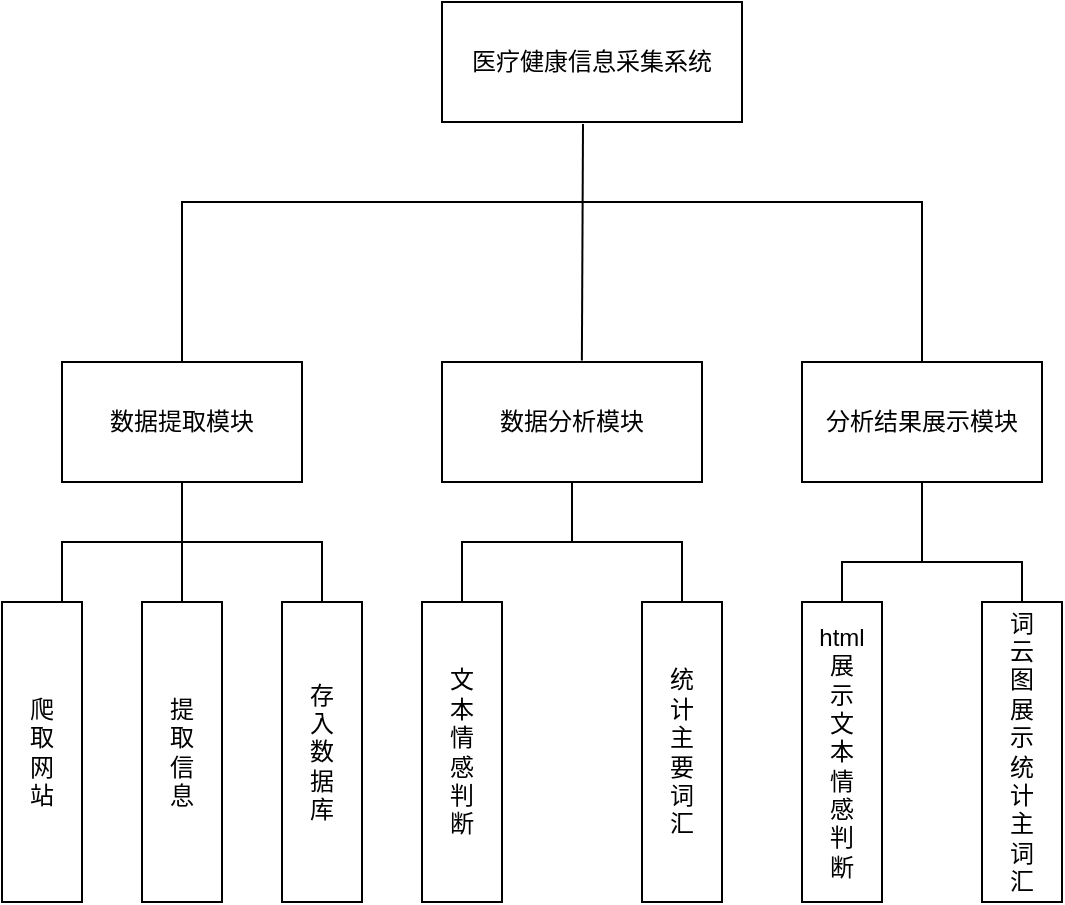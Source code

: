 <mxfile version="23.1.1" type="github">
  <diagram id="prtHgNgQTEPvFCAcTncT" name="Page-1">
    <mxGraphModel dx="878" dy="509" grid="1" gridSize="10" guides="1" tooltips="1" connect="1" arrows="1" fold="1" page="1" pageScale="1" pageWidth="827" pageHeight="1169" math="0" shadow="0">
      <root>
        <mxCell id="0" />
        <mxCell id="1" parent="0" />
        <mxCell id="7178SF8XKgWfNfZ_457G-5" value="&lt;p class=&quot;MsoNormal&quot;&gt;医疗健康信息采集系统&lt;/p&gt;" style="rounded=0;whiteSpace=wrap;html=1;" parent="1" vertex="1">
          <mxGeometry x="370" y="60" width="150" height="60" as="geometry" />
        </mxCell>
        <mxCell id="7178SF8XKgWfNfZ_457G-6" value="数据提取模块" style="rounded=0;whiteSpace=wrap;html=1;" parent="1" vertex="1">
          <mxGeometry x="180" y="240" width="120" height="60" as="geometry" />
        </mxCell>
        <mxCell id="7178SF8XKgWfNfZ_457G-7" value="数据分析模块" style="rounded=0;whiteSpace=wrap;html=1;" parent="1" vertex="1">
          <mxGeometry x="370" y="240" width="130" height="60" as="geometry" />
        </mxCell>
        <mxCell id="7178SF8XKgWfNfZ_457G-8" value="分析结果展示模块" style="rounded=0;whiteSpace=wrap;html=1;" parent="1" vertex="1">
          <mxGeometry x="550" y="240" width="120" height="60" as="geometry" />
        </mxCell>
        <mxCell id="7178SF8XKgWfNfZ_457G-24" value="" style="endArrow=none;html=1;rounded=0;entryX=0.5;entryY=0;entryDx=0;entryDy=0;exitX=0.5;exitY=0;exitDx=0;exitDy=0;" parent="1" source="7178SF8XKgWfNfZ_457G-6" target="7178SF8XKgWfNfZ_457G-8" edge="1">
          <mxGeometry width="50" height="50" relative="1" as="geometry">
            <mxPoint x="240" y="230" as="sourcePoint" />
            <mxPoint x="490" y="190" as="targetPoint" />
            <Array as="points">
              <mxPoint x="240" y="160" />
              <mxPoint x="440" y="160" />
              <mxPoint x="610" y="160" />
              <mxPoint x="610" y="200" />
            </Array>
          </mxGeometry>
        </mxCell>
        <mxCell id="7178SF8XKgWfNfZ_457G-25" value="" style="endArrow=none;html=1;rounded=0;entryX=0.47;entryY=1.017;entryDx=0;entryDy=0;entryPerimeter=0;exitX=0.538;exitY=-0.012;exitDx=0;exitDy=0;exitPerimeter=0;" parent="1" source="7178SF8XKgWfNfZ_457G-7" target="7178SF8XKgWfNfZ_457G-5" edge="1">
          <mxGeometry width="50" height="50" relative="1" as="geometry">
            <mxPoint x="432.5" y="240" as="sourcePoint" />
            <mxPoint x="437.5" y="120" as="targetPoint" />
            <Array as="points" />
          </mxGeometry>
        </mxCell>
        <mxCell id="7178SF8XKgWfNfZ_457G-28" value="爬&lt;br&gt;取&lt;br&gt;网&lt;br&gt;站" style="rounded=0;whiteSpace=wrap;html=1;" parent="1" vertex="1">
          <mxGeometry x="150" y="360" width="40" height="150" as="geometry" />
        </mxCell>
        <mxCell id="7178SF8XKgWfNfZ_457G-29" value="提&lt;br&gt;取&lt;br&gt;信&lt;br&gt;息" style="rounded=0;whiteSpace=wrap;html=1;" parent="1" vertex="1">
          <mxGeometry x="220" y="360" width="40" height="150" as="geometry" />
        </mxCell>
        <mxCell id="7178SF8XKgWfNfZ_457G-31" value="存&lt;br&gt;入&lt;br&gt;数&lt;br&gt;据&lt;br&gt;库" style="rounded=0;whiteSpace=wrap;html=1;" parent="1" vertex="1">
          <mxGeometry x="290" y="360" width="40" height="150" as="geometry" />
        </mxCell>
        <mxCell id="7178SF8XKgWfNfZ_457G-34" value="文&lt;br&gt;本&lt;br&gt;情&lt;br&gt;感&lt;br&gt;判&lt;br&gt;断" style="rounded=0;whiteSpace=wrap;html=1;" parent="1" vertex="1">
          <mxGeometry x="360" y="360" width="40" height="150" as="geometry" />
        </mxCell>
        <mxCell id="7178SF8XKgWfNfZ_457G-35" value="统&lt;br&gt;计&lt;br&gt;主&lt;br&gt;要&lt;br&gt;词&lt;br&gt;汇" style="rounded=0;whiteSpace=wrap;html=1;" parent="1" vertex="1">
          <mxGeometry x="470" y="360" width="40" height="150" as="geometry" />
        </mxCell>
        <mxCell id="7178SF8XKgWfNfZ_457G-36" value="html&lt;br&gt;展&lt;br&gt;示&lt;br&gt;文&lt;br&gt;本&lt;br&gt;情&lt;br&gt;感&lt;br&gt;判&lt;br&gt;断" style="rounded=0;whiteSpace=wrap;html=1;" parent="1" vertex="1">
          <mxGeometry x="550" y="360" width="40" height="150" as="geometry" />
        </mxCell>
        <mxCell id="7178SF8XKgWfNfZ_457G-37" value="词&lt;br&gt;云&lt;br&gt;图&lt;br&gt;展&lt;br&gt;示&lt;br&gt;统&lt;br&gt;计&lt;br&gt;主&lt;br&gt;词&lt;br&gt;汇" style="rounded=0;whiteSpace=wrap;html=1;" parent="1" vertex="1">
          <mxGeometry x="640" y="360" width="40" height="150" as="geometry" />
        </mxCell>
        <mxCell id="7178SF8XKgWfNfZ_457G-40" value="" style="endArrow=none;html=1;rounded=0;entryX=0.5;entryY=0;entryDx=0;entryDy=0;exitX=0.75;exitY=0;exitDx=0;exitDy=0;" parent="1" source="7178SF8XKgWfNfZ_457G-28" target="7178SF8XKgWfNfZ_457G-31" edge="1">
          <mxGeometry width="50" height="50" relative="1" as="geometry">
            <mxPoint x="250" y="250" as="sourcePoint" />
            <mxPoint x="620" y="250" as="targetPoint" />
            <Array as="points">
              <mxPoint x="180" y="330" />
              <mxPoint x="240" y="330" />
              <mxPoint x="310" y="330" />
            </Array>
          </mxGeometry>
        </mxCell>
        <mxCell id="7178SF8XKgWfNfZ_457G-41" value="" style="endArrow=none;html=1;rounded=0;entryX=0.5;entryY=1;entryDx=0;entryDy=0;exitX=0.5;exitY=0;exitDx=0;exitDy=0;" parent="1" source="7178SF8XKgWfNfZ_457G-29" target="7178SF8XKgWfNfZ_457G-6" edge="1">
          <mxGeometry width="50" height="50" relative="1" as="geometry">
            <mxPoint x="450" y="249" as="sourcePoint" />
            <mxPoint x="451" y="131" as="targetPoint" />
            <Array as="points" />
          </mxGeometry>
        </mxCell>
        <mxCell id="7178SF8XKgWfNfZ_457G-42" value="" style="endArrow=none;html=1;rounded=0;entryX=0.5;entryY=0;entryDx=0;entryDy=0;exitX=0.5;exitY=0;exitDx=0;exitDy=0;" parent="1" source="7178SF8XKgWfNfZ_457G-34" target="7178SF8XKgWfNfZ_457G-35" edge="1">
          <mxGeometry width="50" height="50" relative="1" as="geometry">
            <mxPoint x="370" y="360" as="sourcePoint" />
            <mxPoint x="500" y="360" as="targetPoint" />
            <Array as="points">
              <mxPoint x="380" y="330" />
              <mxPoint x="440" y="330" />
              <mxPoint x="490" y="330" />
            </Array>
          </mxGeometry>
        </mxCell>
        <mxCell id="7178SF8XKgWfNfZ_457G-44" value="" style="endArrow=none;html=1;rounded=0;entryX=0.5;entryY=1;entryDx=0;entryDy=0;" parent="1" target="7178SF8XKgWfNfZ_457G-7" edge="1">
          <mxGeometry width="50" height="50" relative="1" as="geometry">
            <mxPoint x="435" y="330" as="sourcePoint" />
            <mxPoint x="250" y="310" as="targetPoint" />
            <Array as="points" />
          </mxGeometry>
        </mxCell>
        <mxCell id="7178SF8XKgWfNfZ_457G-45" value="" style="endArrow=none;html=1;rounded=0;entryX=0.5;entryY=0;entryDx=0;entryDy=0;exitX=0.5;exitY=0;exitDx=0;exitDy=0;" parent="1" source="7178SF8XKgWfNfZ_457G-36" target="7178SF8XKgWfNfZ_457G-37" edge="1">
          <mxGeometry width="50" height="50" relative="1" as="geometry">
            <mxPoint x="390" y="370" as="sourcePoint" />
            <mxPoint x="500" y="370" as="targetPoint" />
            <Array as="points">
              <mxPoint x="570" y="340" />
              <mxPoint x="610" y="340" />
              <mxPoint x="660" y="340" />
            </Array>
          </mxGeometry>
        </mxCell>
        <mxCell id="7178SF8XKgWfNfZ_457G-46" value="" style="endArrow=none;html=1;rounded=0;entryX=0.5;entryY=1;entryDx=0;entryDy=0;" parent="1" target="7178SF8XKgWfNfZ_457G-8" edge="1">
          <mxGeometry width="50" height="50" relative="1" as="geometry">
            <mxPoint x="610" y="340" as="sourcePoint" />
            <mxPoint x="445" y="310" as="targetPoint" />
            <Array as="points" />
          </mxGeometry>
        </mxCell>
      </root>
    </mxGraphModel>
  </diagram>
</mxfile>
